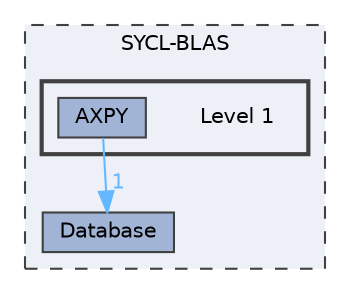 digraph "SYCL-BLAS/Level 1"
{
 // LATEX_PDF_SIZE
  bgcolor="transparent";
  edge [fontname=Helvetica,fontsize=10,labelfontname=Helvetica,labelfontsize=10];
  node [fontname=Helvetica,fontsize=10,shape=box,height=0.2,width=0.4];
  compound=true
  subgraph clusterdir_2e9f169625e7208e21be673b418e5949 {
    graph [ bgcolor="#edf0f7", pencolor="grey25", label="SYCL-BLAS", fontname=Helvetica,fontsize=10 style="filled,dashed", URL="dir_2e9f169625e7208e21be673b418e5949.html",tooltip=""]
  dir_8070875571067a96e036d351d93dad98 [label="Database", fillcolor="#a2b4d6", color="grey25", style="filled", URL="dir_8070875571067a96e036d351d93dad98.html",tooltip=""];
  subgraph clusterdir_4bdbafa1a890e85c566b99a7d5528745 {
    graph [ bgcolor="#edf0f7", pencolor="grey25", label="", fontname=Helvetica,fontsize=10 style="filled,bold", URL="dir_4bdbafa1a890e85c566b99a7d5528745.html",tooltip=""]
    dir_4bdbafa1a890e85c566b99a7d5528745 [shape=plaintext, label="Level 1"];
  dir_7627b1eb44bd5c0865e2d94563904df8 [label="AXPY", fillcolor="#a2b4d6", color="grey25", style="filled", URL="dir_7627b1eb44bd5c0865e2d94563904df8.html",tooltip=""];
  }
  }
  dir_7627b1eb44bd5c0865e2d94563904df8->dir_8070875571067a96e036d351d93dad98 [headlabel="1", labeldistance=1.5 headhref="dir_000000_000001.html" href="dir_000000_000001.html" color="steelblue1" fontcolor="steelblue1"];
}
